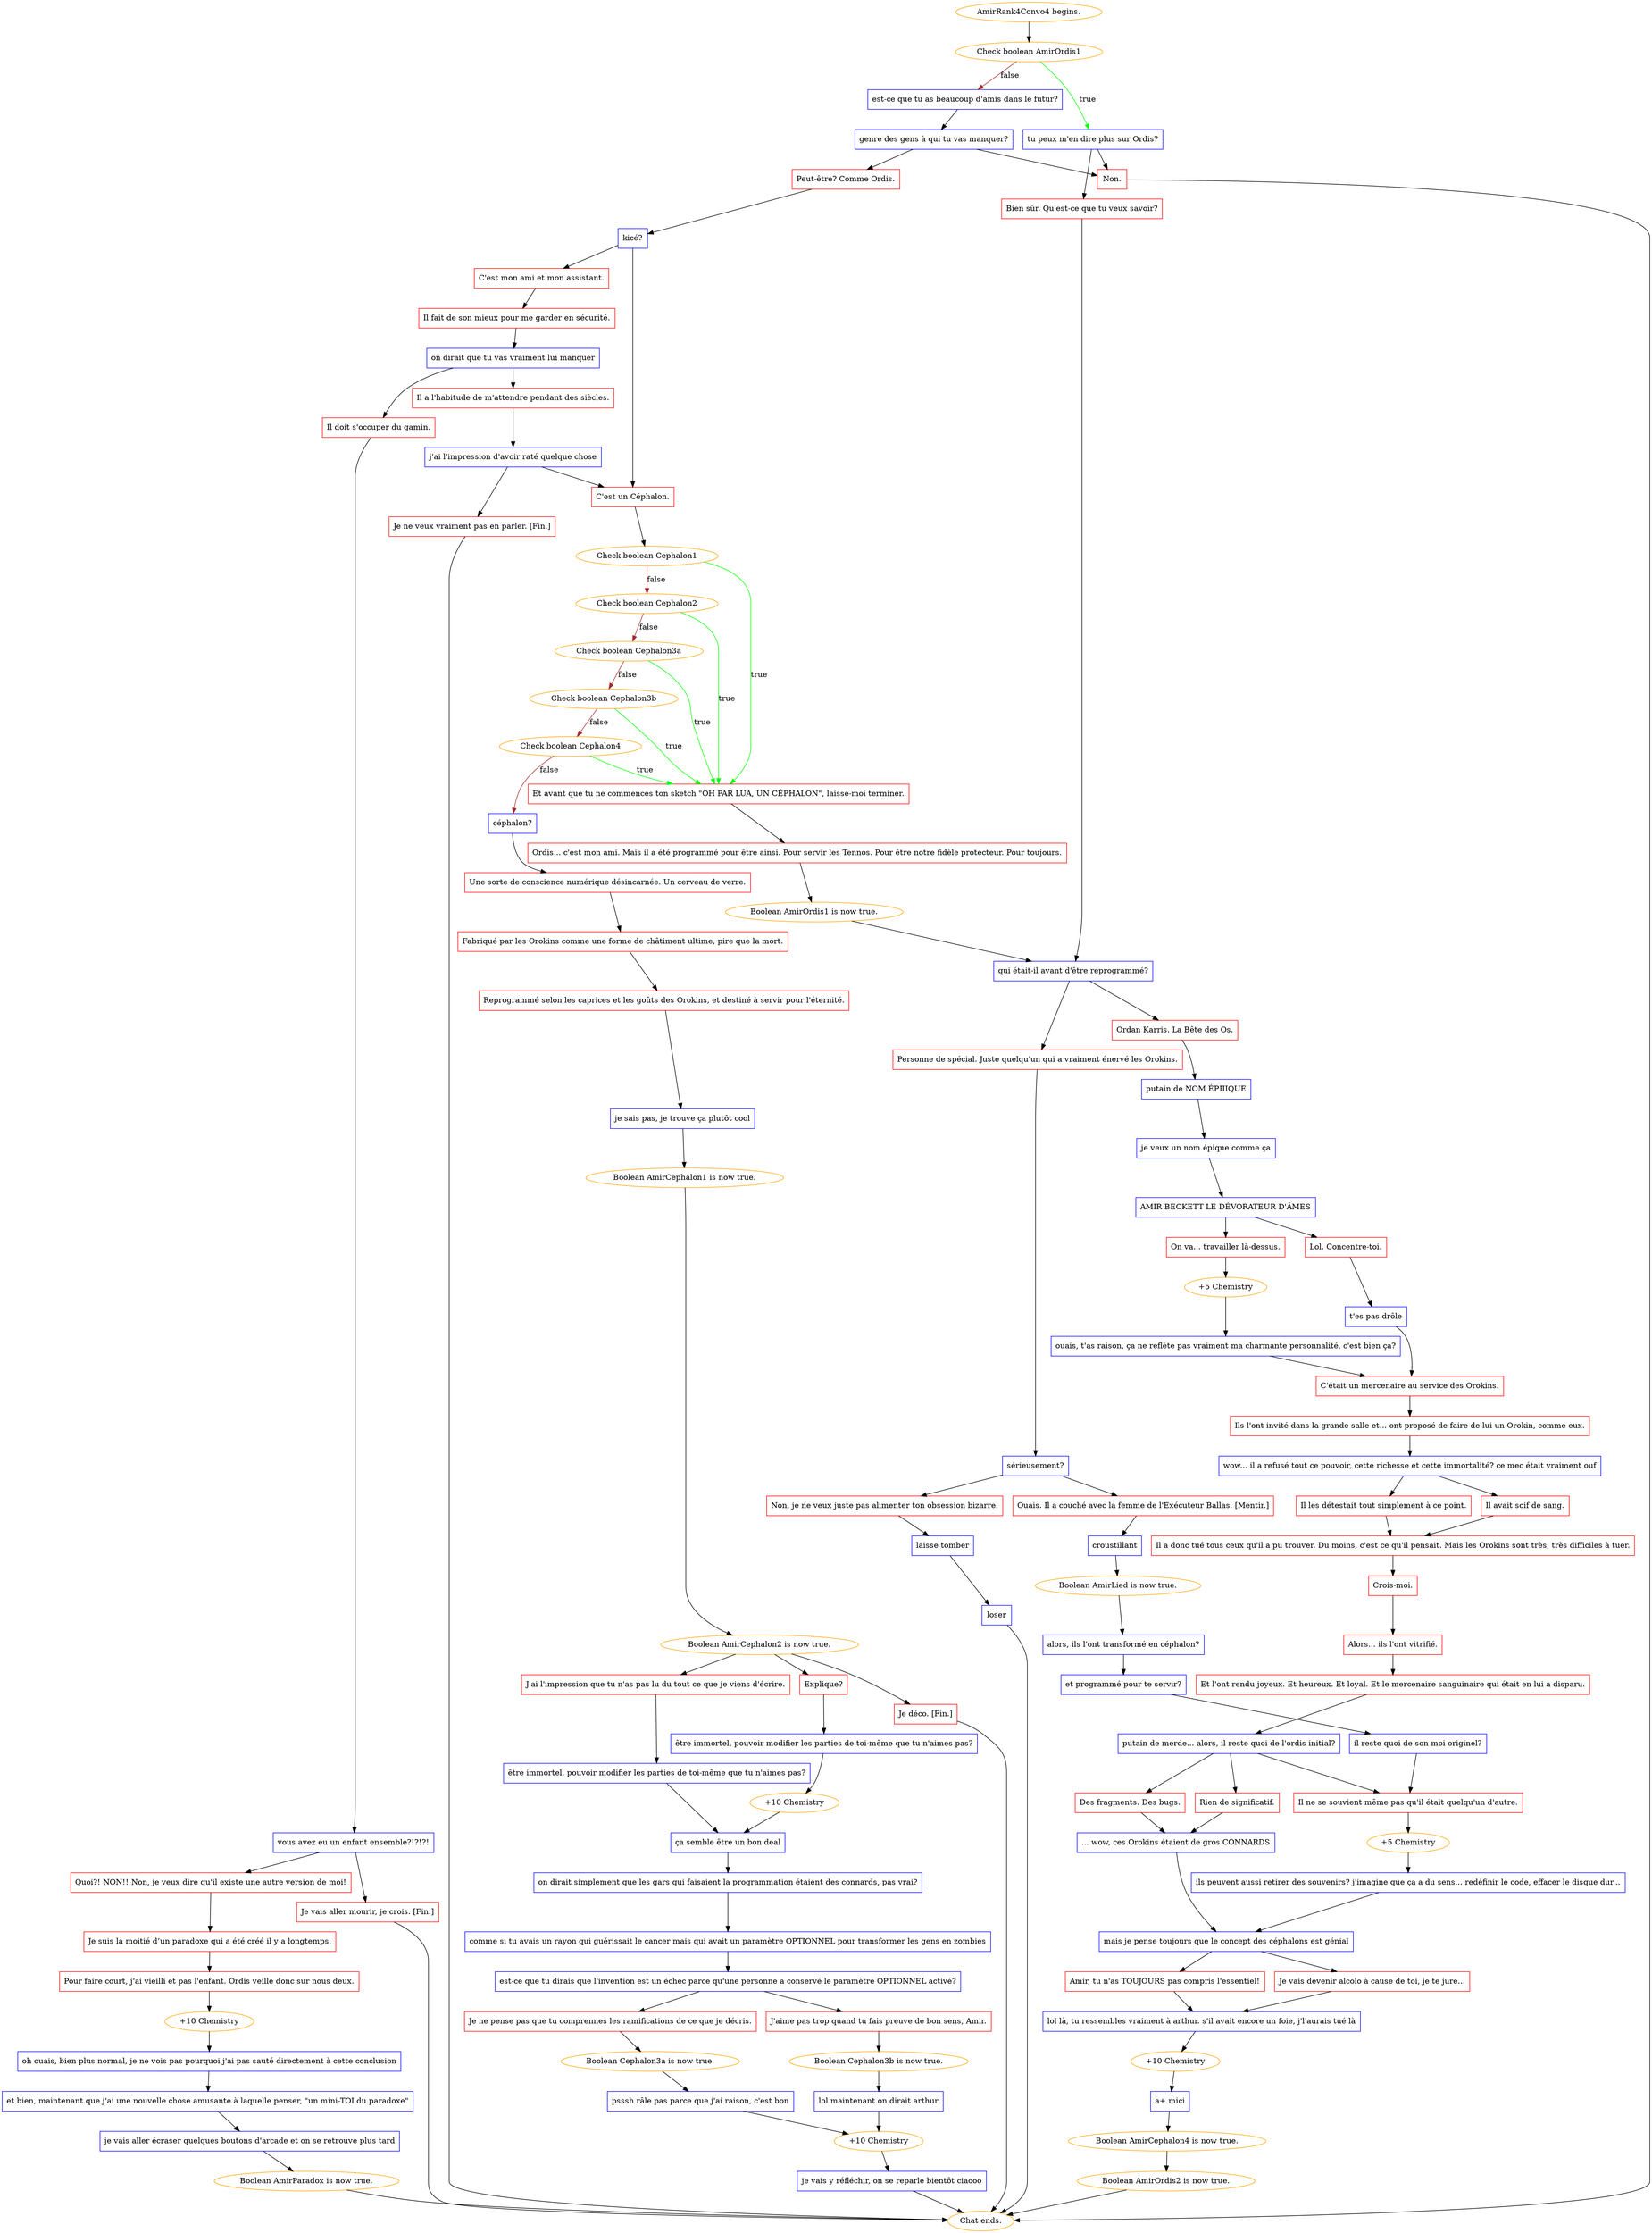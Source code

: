 digraph {
	"AmirRank4Convo4 begins." [color=orange];
		"AmirRank4Convo4 begins." -> j3071393708;
	j3071393708 [label="Check boolean AmirOrdis1",color=orange];
		j3071393708 -> j2908983562 [label=true,color=green];
		j3071393708 -> j3933592305 [label=false,color=brown];
	j2908983562 [label="tu peux m'en dire plus sur Ordis?",shape=box,color=blue];
		j2908983562 -> j1770507196;
		j2908983562 -> j193522653;
	j3933592305 [label="est-ce que tu as beaucoup d'amis dans le futur?",shape=box,color=blue];
		j3933592305 -> j3154201202;
	j1770507196 [label="Non.",shape=box,color=red];
		j1770507196 -> "Chat ends.";
	j193522653 [label="Bien sûr. Qu'est-ce que tu veux savoir?",shape=box,color=red];
		j193522653 -> j4145950196;
	j3154201202 [label="genre des gens à qui tu vas manquer?",shape=box,color=blue];
		j3154201202 -> j433624742;
		j3154201202 -> j1770507196;
	"Chat ends." [color=orange];
	j4145950196 [label="qui était-il avant d'être reprogrammé?",shape=box,color=blue];
		j4145950196 -> j1699567005;
		j4145950196 -> j3251342167;
	j433624742 [label="Peut-être? Comme Ordis.",shape=box,color=red];
		j433624742 -> j1374164680;
	j1699567005 [label="Personne de spécial. Juste quelqu'un qui a vraiment énervé les Orokins.",shape=box,color=red];
		j1699567005 -> j983614009;
	j3251342167 [label="Ordan Karris. La Bête des Os.",shape=box,color=red];
		j3251342167 -> j425690934;
	j1374164680 [label="kicé?",shape=box,color=blue];
		j1374164680 -> j2080323937;
		j1374164680 -> j1308153782;
	j983614009 [label="sérieusement?",shape=box,color=blue];
		j983614009 -> j3973558921;
		j983614009 -> j1220797749;
	j425690934 [label="putain de NOM ÉPIIIQUE",shape=box,color=blue];
		j425690934 -> j1271366898;
	j2080323937 [label="C'est mon ami et mon assistant.",shape=box,color=red];
		j2080323937 -> j2717570999;
	j1308153782 [label="C'est un Céphalon.",shape=box,color=red];
		j1308153782 -> j2703593324;
	j3973558921 [label="Ouais. Il a couché avec la femme de l'Exécuteur Ballas. [Mentir.]",shape=box,color=red];
		j3973558921 -> j2739684144;
	j1220797749 [label="Non, je ne veux juste pas alimenter ton obsession bizarre.",shape=box,color=red];
		j1220797749 -> j3523734238;
	j1271366898 [label="je veux un nom épique comme ça",shape=box,color=blue];
		j1271366898 -> j1668910590;
	j2717570999 [label="Il fait de son mieux pour me garder en sécurité.",shape=box,color=red];
		j2717570999 -> j4106059661;
	j2703593324 [label="Check boolean Cephalon1",color=orange];
		j2703593324 -> j454768817 [label=true,color=green];
		j2703593324 -> j3179573232 [label=false,color=brown];
	j2739684144 [label="croustillant",shape=box,color=blue];
		j2739684144 -> j1771791902;
	j3523734238 [label="laisse tomber",shape=box,color=blue];
		j3523734238 -> j3553634106;
	j1668910590 [label="AMIR BECKETT LE DÉVORATEUR D'ÂMES",shape=box,color=blue];
		j1668910590 -> j3551124429;
		j1668910590 -> j4149116376;
	j4106059661 [label="on dirait que tu vas vraiment lui manquer",shape=box,color=blue];
		j4106059661 -> j876236848;
		j4106059661 -> j1583604700;
	j454768817 [label="Et avant que tu ne commences ton sketch \"OH PAR LUA, UN CÉPHALON\", laisse-moi terminer.",shape=box,color=red];
		j454768817 -> j3601389826;
	j3179573232 [label="Check boolean Cephalon2",color=orange];
		j3179573232 -> j454768817 [label=true,color=green];
		j3179573232 -> j1411698572 [label=false,color=brown];
	j1771791902 [label="Boolean AmirLied is now true.",color=orange];
		j1771791902 -> j2178183392;
	j3553634106 [label="loser",shape=box,color=blue];
		j3553634106 -> "Chat ends.";
	j3551124429 [label="Lol. Concentre-toi.",shape=box,color=red];
		j3551124429 -> j3223192817;
	j4149116376 [label="On va... travailler là-dessus.",shape=box,color=red];
		j4149116376 -> j1764433954;
	j876236848 [label="Il a l'habitude de m'attendre pendant des siècles.",shape=box,color=red];
		j876236848 -> j4156147663;
	j1583604700 [label="Il doit s'occuper du gamin.",shape=box,color=red];
		j1583604700 -> j208033946;
	j3601389826 [label="Ordis... c'est mon ami. Mais il a été programmé pour être ainsi. Pour servir les Tennos. Pour être notre fidèle protecteur. Pour toujours.",shape=box,color=red];
		j3601389826 -> j3374257876;
	j1411698572 [label="Check boolean Cephalon3a",color=orange];
		j1411698572 -> j454768817 [label=true,color=green];
		j1411698572 -> j1995044943 [label=false,color=brown];
	j2178183392 [label="alors, ils l'ont transformé en céphalon?",shape=box,color=blue];
		j2178183392 -> j2677167765;
	j3223192817 [label="t'es pas drôle",shape=box,color=blue];
		j3223192817 -> j113291879;
	j1764433954 [label="+5 Chemistry",color=orange];
		j1764433954 -> j1652729553;
	j4156147663 [label="j'ai l'impression d'avoir raté quelque chose",shape=box,color=blue];
		j4156147663 -> j2662581411;
		j4156147663 -> j1308153782;
	j208033946 [label="vous avez eu un enfant ensemble?!?!?!",shape=box,color=blue];
		j208033946 -> j2958178847;
		j208033946 -> j1274524064;
	j3374257876 [label="Boolean AmirOrdis1 is now true.",color=orange];
		j3374257876 -> j4145950196;
	j1995044943 [label="Check boolean Cephalon3b",color=orange];
		j1995044943 -> j454768817 [label=true,color=green];
		j1995044943 -> j3851203631 [label=false,color=brown];
	j2677167765 [label="et programmé pour te servir?",shape=box,color=blue];
		j2677167765 -> j1986539532;
	j113291879 [label="C'était un mercenaire au service des Orokins.",shape=box,color=red];
		j113291879 -> j1151977166;
	j1652729553 [label="ouais, t'as raison, ça ne reflète pas vraiment ma charmante personnalité, c'est bien ça?",shape=box,color=blue];
		j1652729553 -> j113291879;
	j2662581411 [label="Je ne veux vraiment pas en parler. [Fin.]",shape=box,color=red];
		j2662581411 -> "Chat ends.";
	j2958178847 [label="Quoi?! NON!! Non, je veux dire qu'il existe une autre version de moi!",shape=box,color=red];
		j2958178847 -> j961482966;
	j1274524064 [label="Je vais aller mourir, je crois. [Fin.]",shape=box,color=red];
		j1274524064 -> "Chat ends.";
	j3851203631 [label="Check boolean Cephalon4",color=orange];
		j3851203631 -> j454768817 [label=true,color=green];
		j3851203631 -> j4263012654 [label=false,color=brown];
	j1986539532 [label="il reste quoi de son moi originel?",shape=box,color=blue];
		j1986539532 -> j1171021766;
	j1151977166 [label="Ils l'ont invité dans la grande salle et... ont proposé de faire de lui un Orokin, comme eux.",shape=box,color=red];
		j1151977166 -> j2619772465;
	j961482966 [label="Je suis la moitié d’un paradoxe qui a été créé il y a longtemps.",shape=box,color=red];
		j961482966 -> j3028437353;
	j4263012654 [label="céphalon?",shape=box,color=blue];
		j4263012654 -> j536017971;
	j1171021766 [label="Il ne se souvient même pas qu'il était quelqu'un d'autre.",shape=box,color=red];
		j1171021766 -> j2274360698;
	j2619772465 [label="wow... il a refusé tout ce pouvoir, cette richesse et cette immortalité? ce mec était vraiment ouf",shape=box,color=blue];
		j2619772465 -> j1967835196;
		j2619772465 -> j2596414853;
	j3028437353 [label="Pour faire court, j'ai vieilli et pas l'enfant. Ordis veille donc sur nous deux.",shape=box,color=red];
		j3028437353 -> j1128553242;
	j536017971 [label="Une sorte de conscience numérique désincarnée. Un cerveau de verre.",shape=box,color=red];
		j536017971 -> j2643752015;
	j2274360698 [label="+5 Chemistry",color=orange];
		j2274360698 -> j2895503518;
	j1967835196 [label="Il les détestait tout simplement à ce point.",shape=box,color=red];
		j1967835196 -> j1301198279;
	j2596414853 [label="Il avait soif de sang.",shape=box,color=red];
		j2596414853 -> j1301198279;
	j1128553242 [label="+10 Chemistry",color=orange];
		j1128553242 -> j2481107389;
	j2643752015 [label="Fabriqué par les Orokins comme une forme de châtiment ultime, pire que la mort.",shape=box,color=red];
		j2643752015 -> j3115948242;
	j2895503518 [label="ils peuvent aussi retirer des souvenirs? j'imagine que ça a du sens... redéfinir le code, effacer le disque dur...",shape=box,color=blue];
		j2895503518 -> j1792364513;
	j1301198279 [label="Il a donc tué tous ceux qu'il a pu trouver. Du moins, c'est ce qu'il pensait. Mais les Orokins sont très, très difficiles à tuer.",shape=box,color=red];
		j1301198279 -> j3708189327;
	j2481107389 [label="oh ouais, bien plus normal, je ne vois pas pourquoi j'ai pas sauté directement à cette conclusion",shape=box,color=blue];
		j2481107389 -> j4065040725;
	j3115948242 [label="Reprogrammé selon les caprices et les goûts des Orokins, et destiné à servir pour l'éternité.",shape=box,color=red];
		j3115948242 -> j29402079;
	j1792364513 [label="mais je pense toujours que le concept des céphalons est génial",shape=box,color=blue];
		j1792364513 -> j1309148627;
		j1792364513 -> j3631272923;
	j3708189327 [label="Crois-moi.",shape=box,color=red];
		j3708189327 -> j3469785931;
	j4065040725 [label="et bien, maintenant que j'ai une nouvelle chose amusante à laquelle penser, \"un mini-TOI du paradoxe\"",shape=box,color=blue];
		j4065040725 -> j1137876091;
	j29402079 [label="je sais pas, je trouve ça plutôt cool",shape=box,color=blue];
		j29402079 -> j1188171645;
	j1309148627 [label="Je vais devenir alcolo à cause de toi, je te jure...",shape=box,color=red];
		j1309148627 -> j762796704;
	j3631272923 [label="Amir, tu n'as TOUJOURS pas compris l'essentiel!",shape=box,color=red];
		j3631272923 -> j762796704;
	j3469785931 [label="Alors... ils l'ont vitrifié.",shape=box,color=red];
		j3469785931 -> j2892439984;
	j1137876091 [label="je vais aller écraser quelques boutons d'arcade et on se retrouve plus tard",shape=box,color=blue];
		j1137876091 -> j3046964038;
	j1188171645 [label="Boolean AmirCephalon1 is now true.",color=orange];
		j1188171645 -> j2160070556;
	j762796704 [label="lol là, tu ressembles vraiment à arthur. s'il avait encore un foie, j'l'aurais tué là",shape=box,color=blue];
		j762796704 -> j1828104847;
	j2892439984 [label="Et l'ont rendu joyeux. Et heureux. Et loyal. Et le mercenaire sanguinaire qui était en lui a disparu.",shape=box,color=red];
		j2892439984 -> j2475236454;
	j3046964038 [label="Boolean AmirParadox is now true.",color=orange];
		j3046964038 -> "Chat ends.";
	j2160070556 [label="Boolean AmirCephalon2 is now true.",color=orange];
		j2160070556 -> j2899007847;
		j2160070556 -> j364758583;
		j2160070556 -> j577344755;
	j1828104847 [label="+10 Chemistry",color=orange];
		j1828104847 -> j924865972;
	j2475236454 [label="putain de merde... alors, il reste quoi de l'ordis initial?",shape=box,color=blue];
		j2475236454 -> j1171021766;
		j2475236454 -> j1965324105;
		j2475236454 -> j3084014174;
	j2899007847 [label="Je déco. [Fin.]",shape=box,color=red];
		j2899007847 -> "Chat ends.";
	j364758583 [label="Explique?",shape=box,color=red];
		j364758583 -> j1327419131;
	j577344755 [label="J'ai l'impression que tu n'as pas lu du tout ce que je viens d'écrire.",shape=box,color=red];
		j577344755 -> j3028868165;
	j924865972 [label="a+ mici",shape=box,color=blue];
		j924865972 -> j2139800532;
	j1965324105 [label="Des fragments. Des bugs.",shape=box,color=red];
		j1965324105 -> j297911856;
	j3084014174 [label="Rien de significatif.",shape=box,color=red];
		j3084014174 -> j297911856;
	j1327419131 [label="être immortel, pouvoir modifier les parties de toi-même que tu n'aimes pas?",shape=box,color=blue];
		j1327419131 -> j3587033013;
	j3028868165 [label="être immortel, pouvoir modifier les parties de toi-même que tu n'aimes pas?",shape=box,color=blue];
		j3028868165 -> j2021279725;
	j2139800532 [label="Boolean AmirCephalon4 is now true.",color=orange];
		j2139800532 -> j2302458893;
	j297911856 [label="... wow, ces Orokins étaient de gros CONNARDS",shape=box,color=blue];
		j297911856 -> j1792364513;
	j3587033013 [label="+10 Chemistry",color=orange];
		j3587033013 -> j2021279725;
	j2021279725 [label="ça semble être un bon deal",shape=box,color=blue];
		j2021279725 -> j2976350097;
	j2302458893 [label="Boolean AmirOrdis2 is now true.",color=orange];
		j2302458893 -> "Chat ends.";
	j2976350097 [label="on dirait simplement que les gars qui faisaient la programmation étaient des connards, pas vrai?",shape=box,color=blue];
		j2976350097 -> j640597573;
	j640597573 [label="comme si tu avais un rayon qui guérissait le cancer mais qui avait un paramètre OPTIONNEL pour transformer les gens en zombies",shape=box,color=blue];
		j640597573 -> j1064038384;
	j1064038384 [label="est-ce que tu dirais que l'invention est un échec parce qu'une personne a conservé le paramètre OPTIONNEL activé?",shape=box,color=blue];
		j1064038384 -> j2200748973;
		j1064038384 -> j3933598282;
	j2200748973 [label="J'aime pas trop quand tu fais preuve de bon sens, Amir.",shape=box,color=red];
		j2200748973 -> j539141178;
	j3933598282 [label="Je ne pense pas que tu comprennes les ramifications de ce que je décris.",shape=box,color=red];
		j3933598282 -> j42092039;
	j539141178 [label="Boolean Cephalon3b is now true.",color=orange];
		j539141178 -> j4062209057;
	j42092039 [label="Boolean Cephalon3a is now true.",color=orange];
		j42092039 -> j2012770230;
	j4062209057 [label="lol maintenant on dirait arthur",shape=box,color=blue];
		j4062209057 -> j1180838430;
	j2012770230 [label="psssh râle pas parce que j'ai raison, c'est bon",shape=box,color=blue];
		j2012770230 -> j1180838430;
	j1180838430 [label="+10 Chemistry",color=orange];
		j1180838430 -> j2541450458;
	j2541450458 [label="je vais y réfléchir, on se reparle bientôt ciaooo",shape=box,color=blue];
		j2541450458 -> "Chat ends.";
}